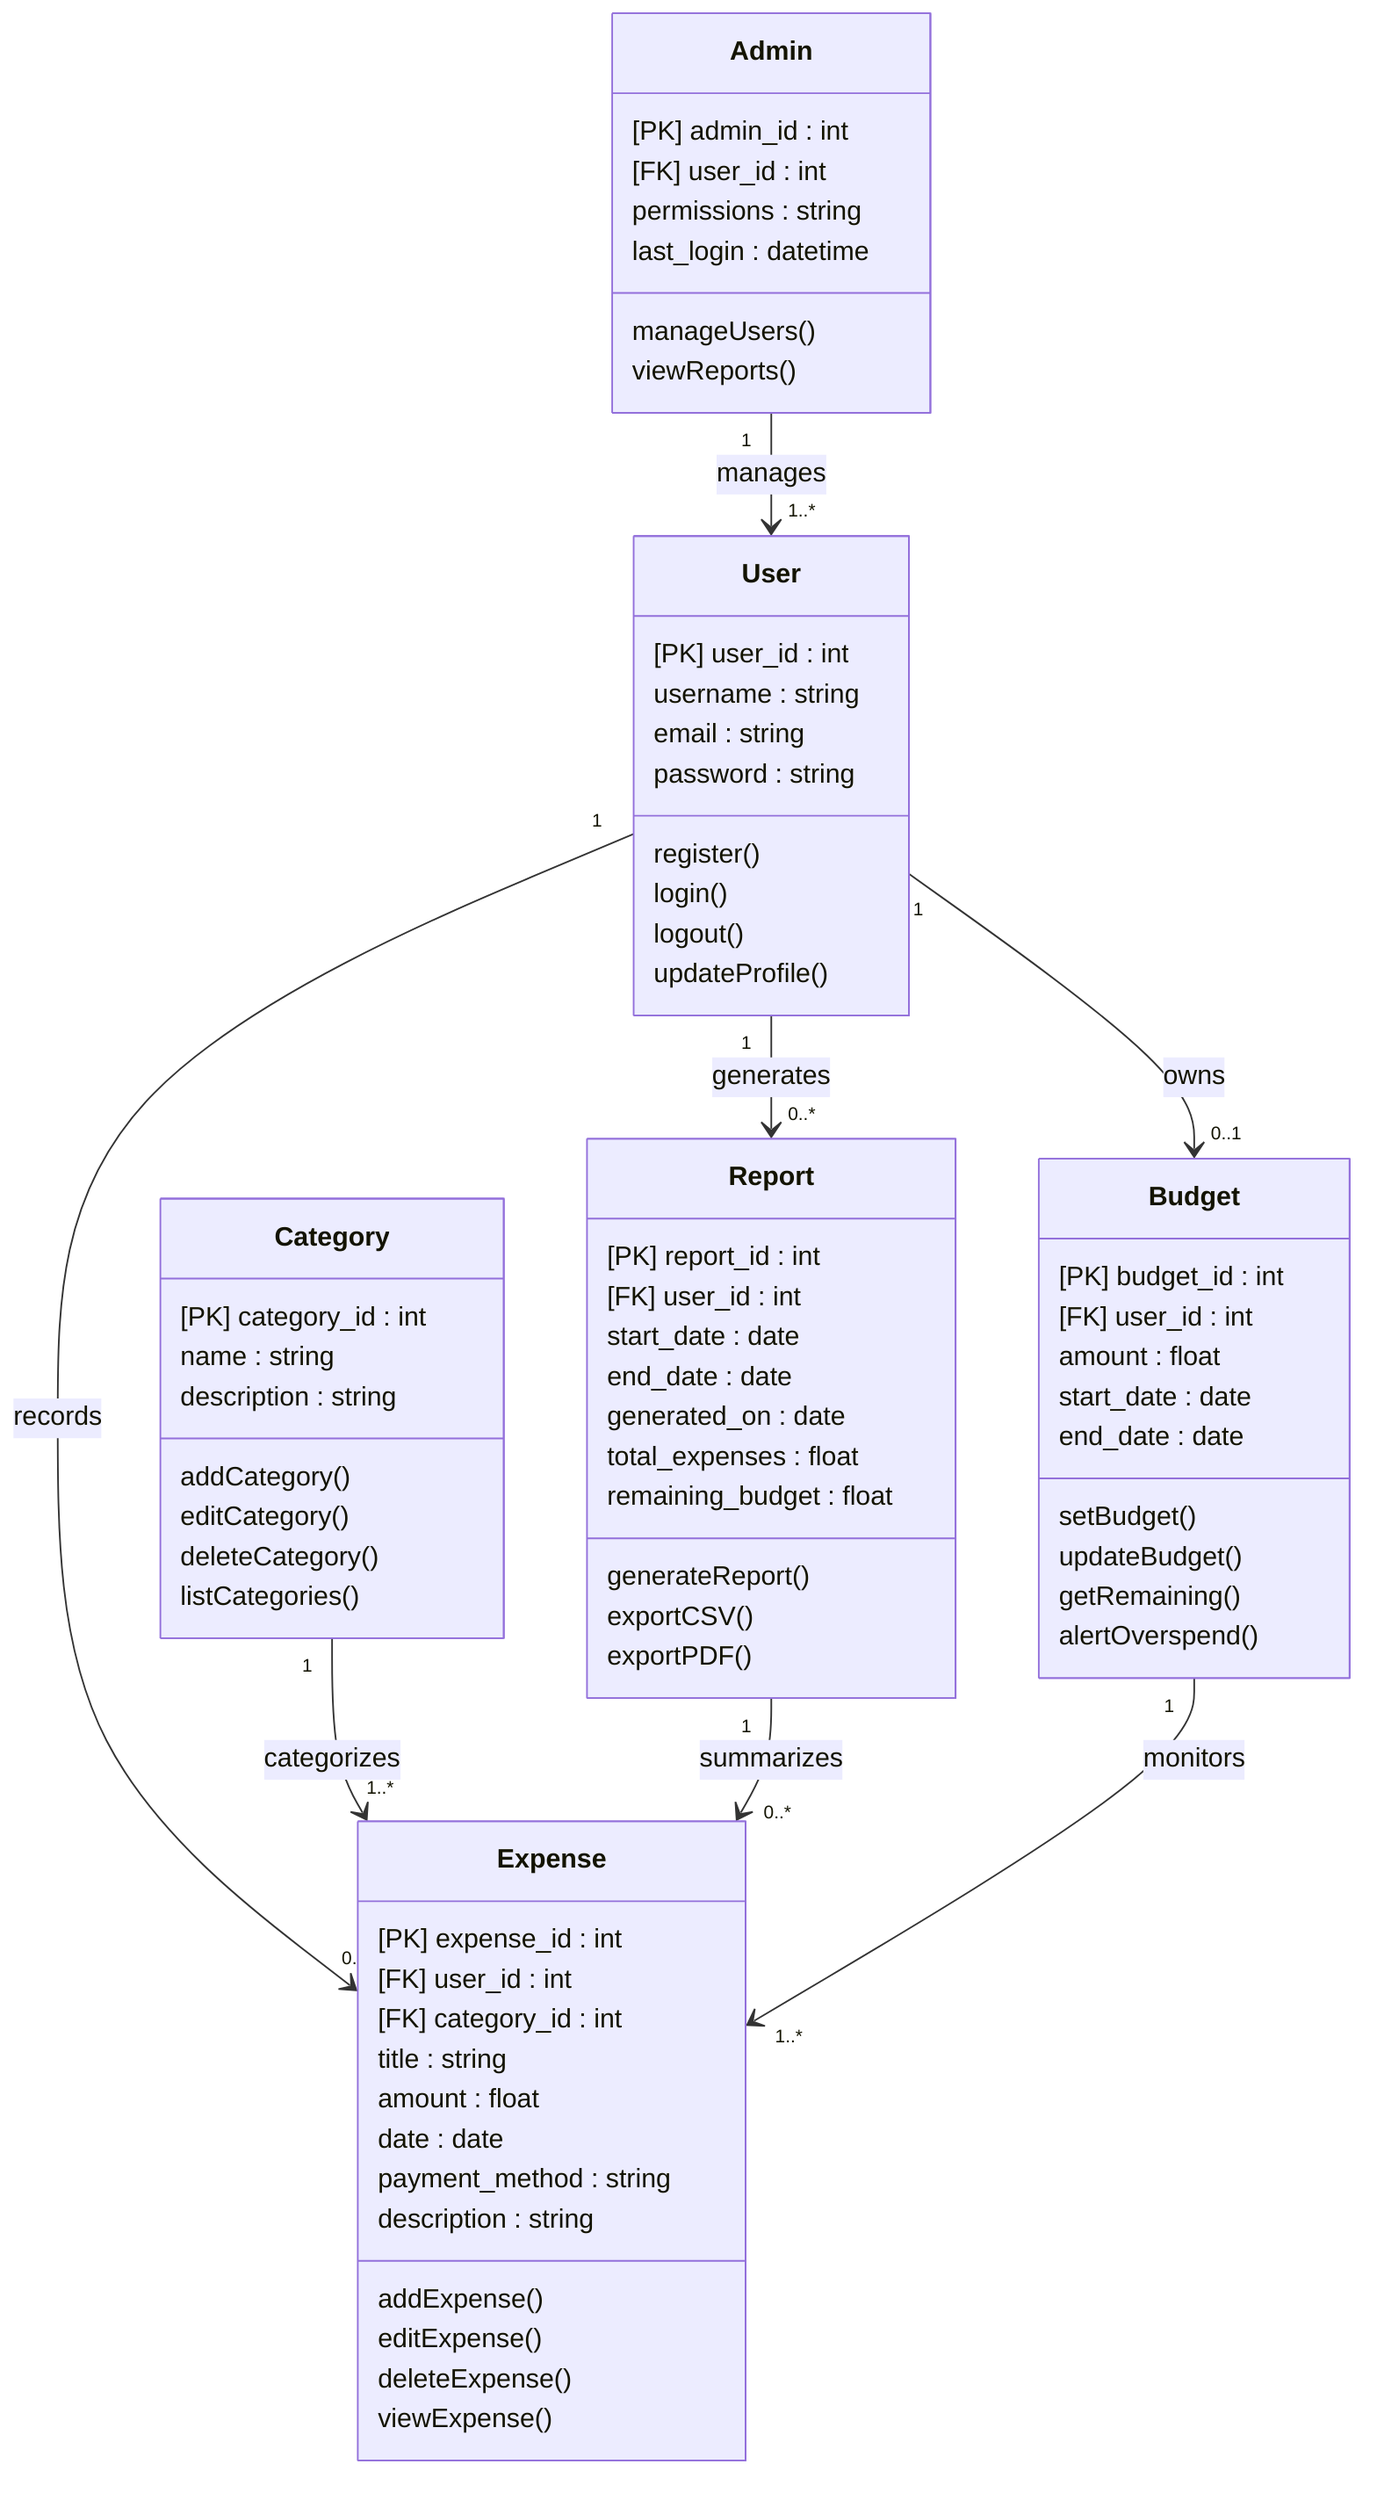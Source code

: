 classDiagram
    direction TB

    %% ---------------- User ----------------
    class User {
        [PK] user_id : int
        username : string
        email : string
        password : string

        register()
        login()
        logout()
        updateProfile()
    }

    %% ---------------- Admin ----------------
    class Admin {
        [PK] admin_id : int
        [FK] user_id : int
        permissions : string
        last_login : datetime

        manageUsers()
        viewReports()
    }

    %% ---------------- Expense ----------------
    class Expense {
        [PK] expense_id : int
        [FK] user_id : int
        [FK] category_id : int
        title : string
        amount : float
        date : date
        payment_method : string
        description : string

        addExpense()
        editExpense()
        deleteExpense()
        viewExpense()
    }

    %% ---------------- Category ----------------
    class Category {
        [PK] category_id : int
        name : string
        description : string

        addCategory()
        editCategory()
        deleteCategory()
        listCategories()
    }

    %% ---------------- Budget ----------------
    class Budget {
        [PK] budget_id : int
        [FK] user_id : int
        amount : float
        start_date : date
        end_date : date

        setBudget()
        updateBudget()
        getRemaining()
        alertOverspend()
    }

    %% ---------------- Report ----------------
    class Report {
        [PK] report_id : int
        [FK] user_id : int
        start_date : date
        end_date : date
        generated_on : date
        total_expenses : float
        remaining_budget : float

        generateReport()
        exportCSV()
        exportPDF()
    }

    %% ---------------- Relationships ----------------
    User "1" --> "0..*" Expense : records
    Category "1" --> "1..*" Expense : categorizes
    User "1" --> "0..1" Budget : owns
    User "1" --> "0..*" Report : generates
    Admin "1" --> "1..*" User : manages
    Report "1" --> "0..*" Expense : summarizes
    Budget "1" --> "1..*" Expense : monitors